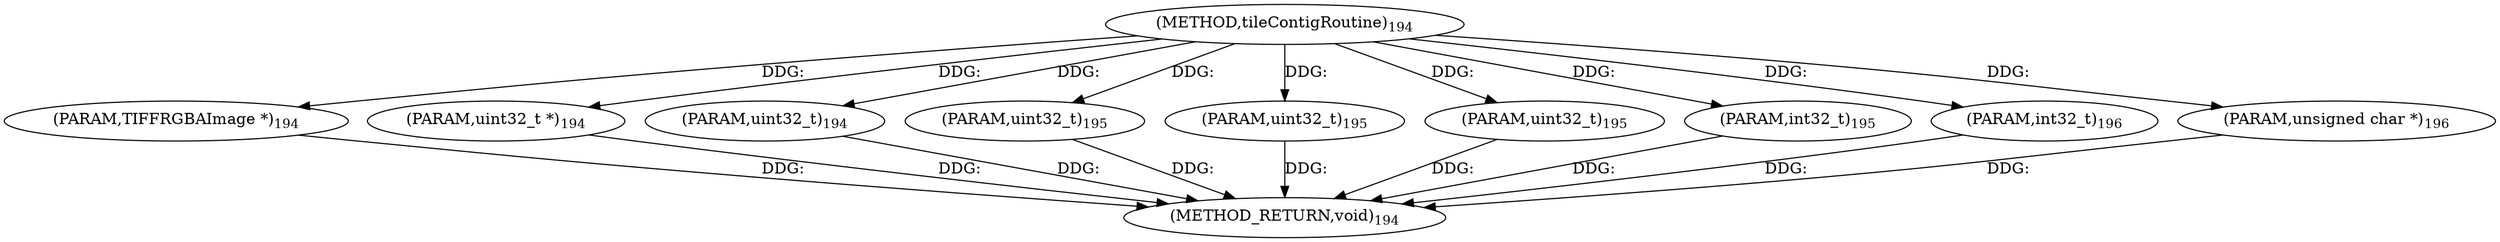 digraph "tileContigRoutine" {  
"8211" [label = <(METHOD,tileContigRoutine)<SUB>194</SUB>> ]
"8221" [label = <(METHOD_RETURN,void)<SUB>194</SUB>> ]
"8212" [label = <(PARAM,TIFFRGBAImage *)<SUB>194</SUB>> ]
"8213" [label = <(PARAM,uint32_t *)<SUB>194</SUB>> ]
"8214" [label = <(PARAM,uint32_t)<SUB>194</SUB>> ]
"8215" [label = <(PARAM,uint32_t)<SUB>195</SUB>> ]
"8216" [label = <(PARAM,uint32_t)<SUB>195</SUB>> ]
"8217" [label = <(PARAM,uint32_t)<SUB>195</SUB>> ]
"8218" [label = <(PARAM,int32_t)<SUB>195</SUB>> ]
"8219" [label = <(PARAM,int32_t)<SUB>196</SUB>> ]
"8220" [label = <(PARAM,unsigned char *)<SUB>196</SUB>> ]
  "8212" -> "8221"  [ label = "DDG: "] 
  "8213" -> "8221"  [ label = "DDG: "] 
  "8214" -> "8221"  [ label = "DDG: "] 
  "8215" -> "8221"  [ label = "DDG: "] 
  "8216" -> "8221"  [ label = "DDG: "] 
  "8217" -> "8221"  [ label = "DDG: "] 
  "8218" -> "8221"  [ label = "DDG: "] 
  "8219" -> "8221"  [ label = "DDG: "] 
  "8220" -> "8221"  [ label = "DDG: "] 
  "8211" -> "8212"  [ label = "DDG: "] 
  "8211" -> "8213"  [ label = "DDG: "] 
  "8211" -> "8214"  [ label = "DDG: "] 
  "8211" -> "8215"  [ label = "DDG: "] 
  "8211" -> "8216"  [ label = "DDG: "] 
  "8211" -> "8217"  [ label = "DDG: "] 
  "8211" -> "8218"  [ label = "DDG: "] 
  "8211" -> "8219"  [ label = "DDG: "] 
  "8211" -> "8220"  [ label = "DDG: "] 
}
